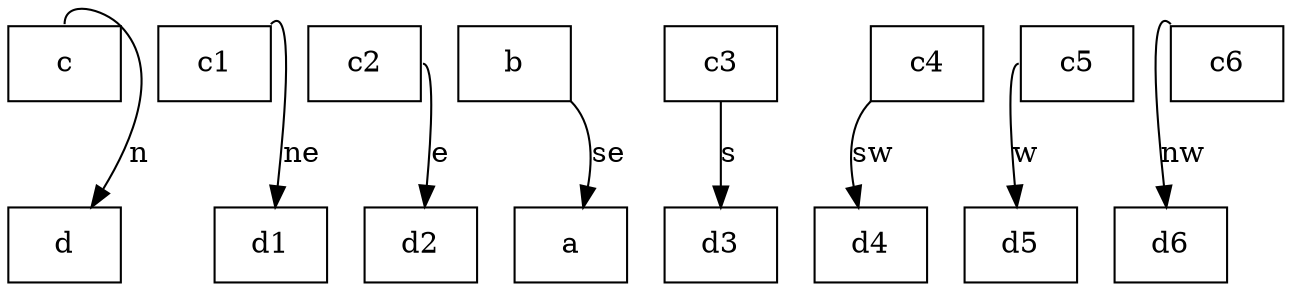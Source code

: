 digraph html {
    node[shape = box];
    c:n -> d[label = n];
    c1:ne -> d1[label = ne];
    c2:e -> d2[label = e];
    b:se -> a[label = se];
    c3:s -> d3[label = s];
    c4:sw -> d4[label = sw];
    c5:w -> d5[label = w];
    c6:nw -> d6[label = nw];
}